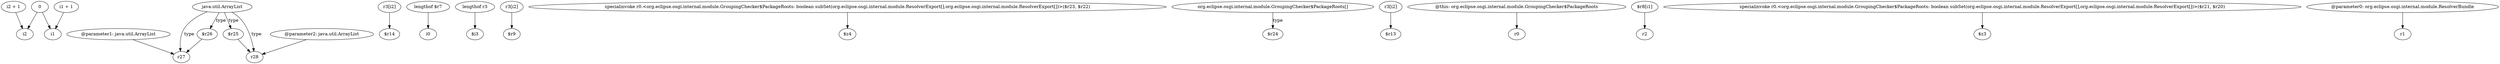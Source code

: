 digraph g {
0[label="i2 + 1"]
1[label="i2"]
0->1[label=""]
2[label="@parameter1: java.util.ArrayList"]
3[label="r27"]
2->3[label=""]
4[label="r3[i2]"]
5[label="$r14"]
4->5[label=""]
6[label="java.util.ArrayList"]
6->3[label="type"]
7[label="lengthof $r7"]
8[label="i0"]
7->8[label=""]
9[label="0"]
10[label="i1"]
9->10[label=""]
11[label="$r26"]
11->3[label=""]
9->1[label=""]
6->11[label="type"]
12[label="lengthof r3"]
13[label="$i3"]
12->13[label=""]
14[label="$r25"]
15[label="r28"]
14->15[label=""]
16[label="@parameter2: java.util.ArrayList"]
16->15[label=""]
17[label="r3[i2]"]
18[label="$r9"]
17->18[label=""]
19[label="specialinvoke r0.<org.eclipse.osgi.internal.module.GroupingChecker$PackageRoots: boolean subSet(org.eclipse.osgi.internal.module.ResolverExport[],org.eclipse.osgi.internal.module.ResolverExport[])>($r23, $r22)"]
20[label="$z4"]
19->20[label=""]
6->14[label="type"]
21[label="org.eclipse.osgi.internal.module.GroupingChecker$PackageRoots[]"]
22[label="$r24"]
21->22[label="type"]
23[label="i1 + 1"]
23->10[label=""]
6->15[label="type"]
24[label="r3[i2]"]
25[label="$r13"]
24->25[label=""]
26[label="@this: org.eclipse.osgi.internal.module.GroupingChecker$PackageRoots"]
27[label="r0"]
26->27[label=""]
28[label="$r8[i1]"]
29[label="r2"]
28->29[label=""]
30[label="specialinvoke r0.<org.eclipse.osgi.internal.module.GroupingChecker$PackageRoots: boolean subSet(org.eclipse.osgi.internal.module.ResolverExport[],org.eclipse.osgi.internal.module.ResolverExport[])>($r21, $r20)"]
31[label="$z3"]
30->31[label=""]
32[label="@parameter0: org.eclipse.osgi.internal.module.ResolverBundle"]
33[label="r1"]
32->33[label=""]
}